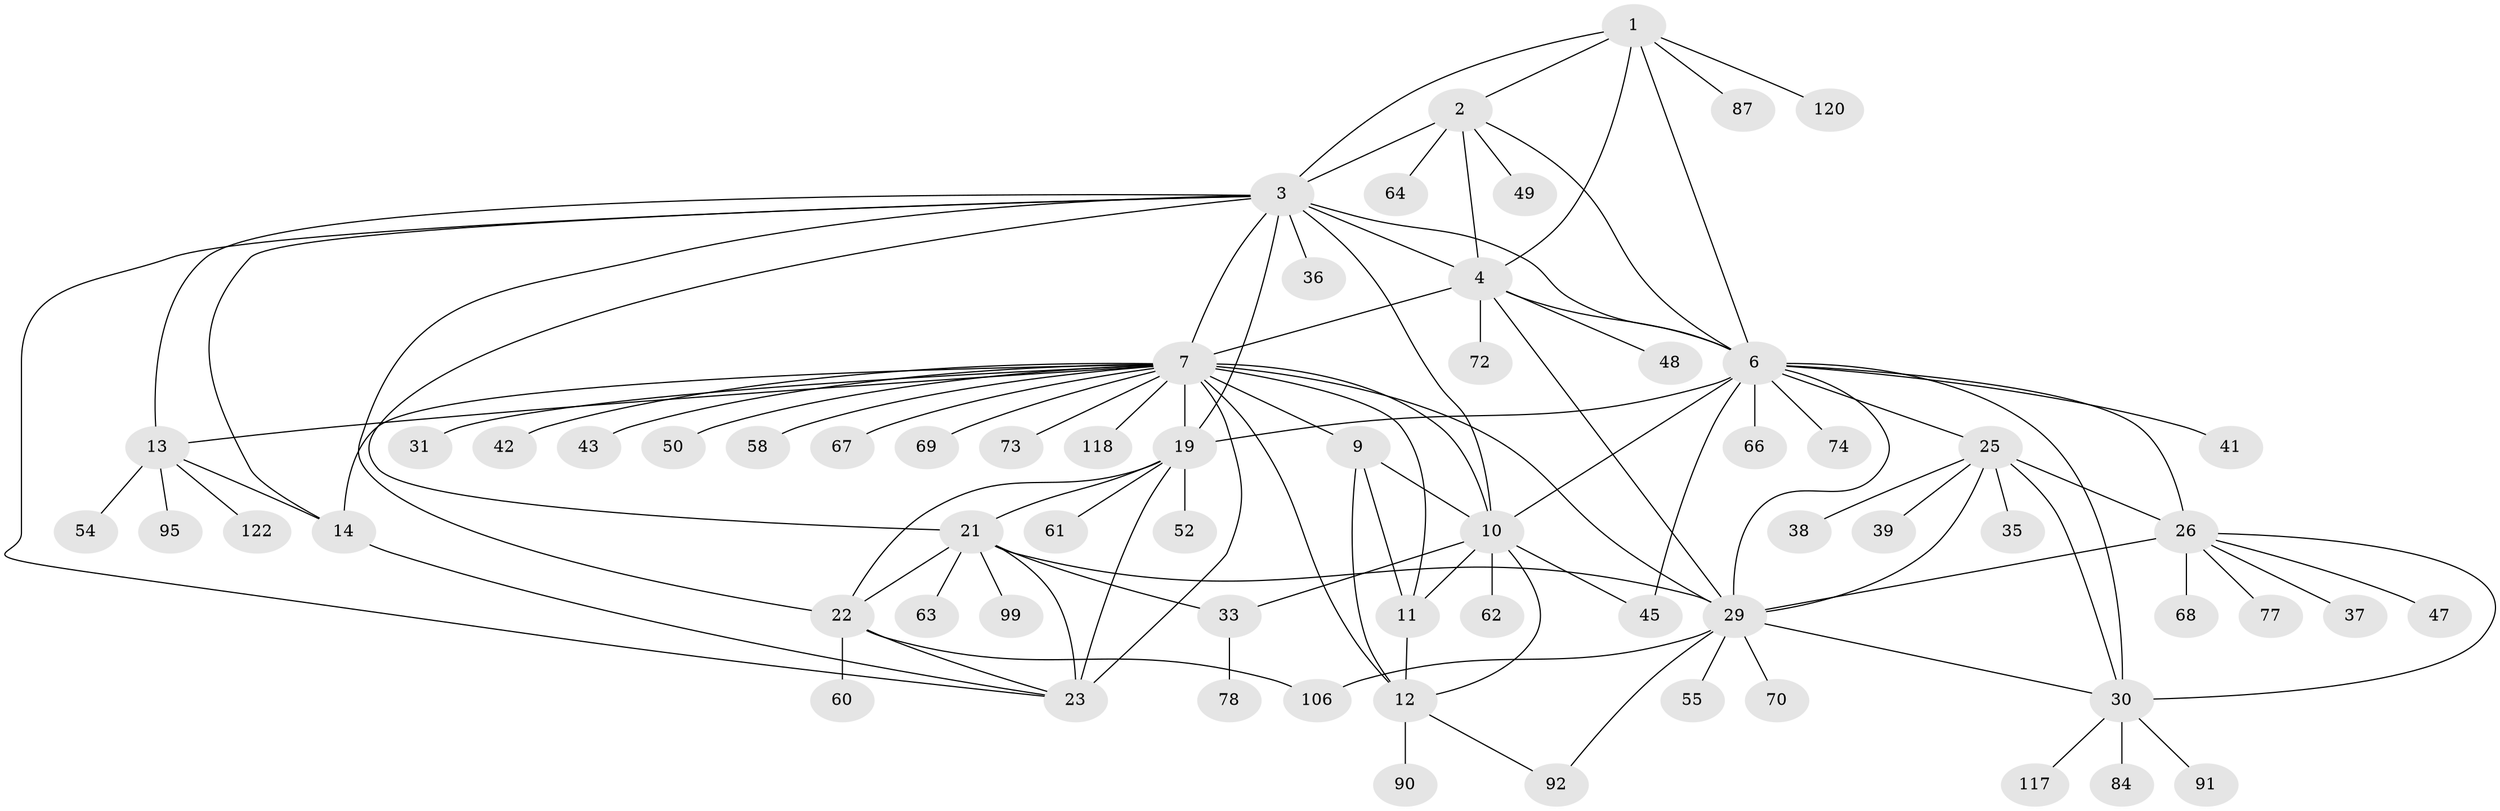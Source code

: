 // original degree distribution, {7: 0.06818181818181818, 8: 0.045454545454545456, 13: 0.015151515151515152, 9: 0.022727272727272728, 16: 0.007575757575757576, 10: 0.022727272727272728, 11: 0.015151515151515152, 6: 0.015151515151515152, 12: 0.015151515151515152, 2: 0.12121212121212122, 1: 0.6212121212121212, 4: 0.015151515151515152, 3: 0.015151515151515152}
// Generated by graph-tools (version 1.1) at 2025/19/03/04/25 18:19:54]
// undirected, 66 vertices, 106 edges
graph export_dot {
graph [start="1"]
  node [color=gray90,style=filled];
  1;
  2;
  3 [super="+34+112+113+5"];
  4 [super="+103+104+83+88"];
  6 [super="+57+28+75+115+53+56"];
  7 [super="+8+16+85+44"];
  9 [super="+80+111"];
  10;
  11 [super="+119"];
  12;
  13;
  14 [super="+131+40"];
  19 [super="+121+59+20+76"];
  21 [super="+46+125+126+130"];
  22;
  23 [super="+79+110"];
  25;
  26 [super="+27"];
  29;
  30;
  31 [super="+32"];
  33 [super="+107"];
  35;
  36;
  37;
  38 [super="+86"];
  39;
  41;
  42;
  43;
  45 [super="+101"];
  47;
  48 [super="+127"];
  49;
  50;
  52;
  54;
  55;
  58;
  60;
  61;
  62;
  63;
  64;
  66;
  67;
  68;
  69;
  70;
  72;
  73;
  74;
  77;
  78;
  84;
  87;
  90;
  91;
  92 [super="+97"];
  95;
  99 [super="+123"];
  106;
  117;
  118;
  120;
  122;
  1 -- 2;
  1 -- 3 [weight=2];
  1 -- 4;
  1 -- 6;
  1 -- 87;
  1 -- 120;
  2 -- 3 [weight=2];
  2 -- 4;
  2 -- 6;
  2 -- 49;
  2 -- 64;
  3 -- 4 [weight=2];
  3 -- 6 [weight=2];
  3 -- 36;
  3 -- 7 [weight=3];
  3 -- 10;
  3 -- 13;
  3 -- 14;
  3 -- 19 [weight=2];
  3 -- 21;
  3 -- 22;
  3 -- 23;
  4 -- 6;
  4 -- 48;
  4 -- 72;
  4 -- 7 [weight=2];
  4 -- 29;
  6 -- 41;
  6 -- 66;
  6 -- 74;
  6 -- 19;
  6 -- 26 [weight=2];
  6 -- 25;
  6 -- 10;
  6 -- 29;
  6 -- 30;
  6 -- 45 [weight=2];
  7 -- 9 [weight=2];
  7 -- 10 [weight=3];
  7 -- 11 [weight=2];
  7 -- 12 [weight=2];
  7 -- 73;
  7 -- 19;
  7 -- 58;
  7 -- 118;
  7 -- 67;
  7 -- 69;
  7 -- 42;
  7 -- 43;
  7 -- 13 [weight=3];
  7 -- 14 [weight=3];
  7 -- 50;
  7 -- 23;
  7 -- 29;
  7 -- 31;
  9 -- 10;
  9 -- 11;
  9 -- 12;
  10 -- 11;
  10 -- 12;
  10 -- 33;
  10 -- 45;
  10 -- 62;
  11 -- 12;
  12 -- 90;
  12 -- 92;
  13 -- 14;
  13 -- 54;
  13 -- 95;
  13 -- 122;
  14 -- 23;
  19 -- 21 [weight=2];
  19 -- 22 [weight=2];
  19 -- 23 [weight=2];
  19 -- 52;
  19 -- 61;
  21 -- 22;
  21 -- 23;
  21 -- 29;
  21 -- 33;
  21 -- 63;
  21 -- 99;
  22 -- 23;
  22 -- 60;
  22 -- 106;
  25 -- 26 [weight=2];
  25 -- 29;
  25 -- 30;
  25 -- 35;
  25 -- 38;
  25 -- 39;
  26 -- 29 [weight=2];
  26 -- 30 [weight=2];
  26 -- 47;
  26 -- 77;
  26 -- 68;
  26 -- 37;
  29 -- 30;
  29 -- 55;
  29 -- 70;
  29 -- 92;
  29 -- 106;
  30 -- 84;
  30 -- 91;
  30 -- 117;
  33 -- 78;
}
